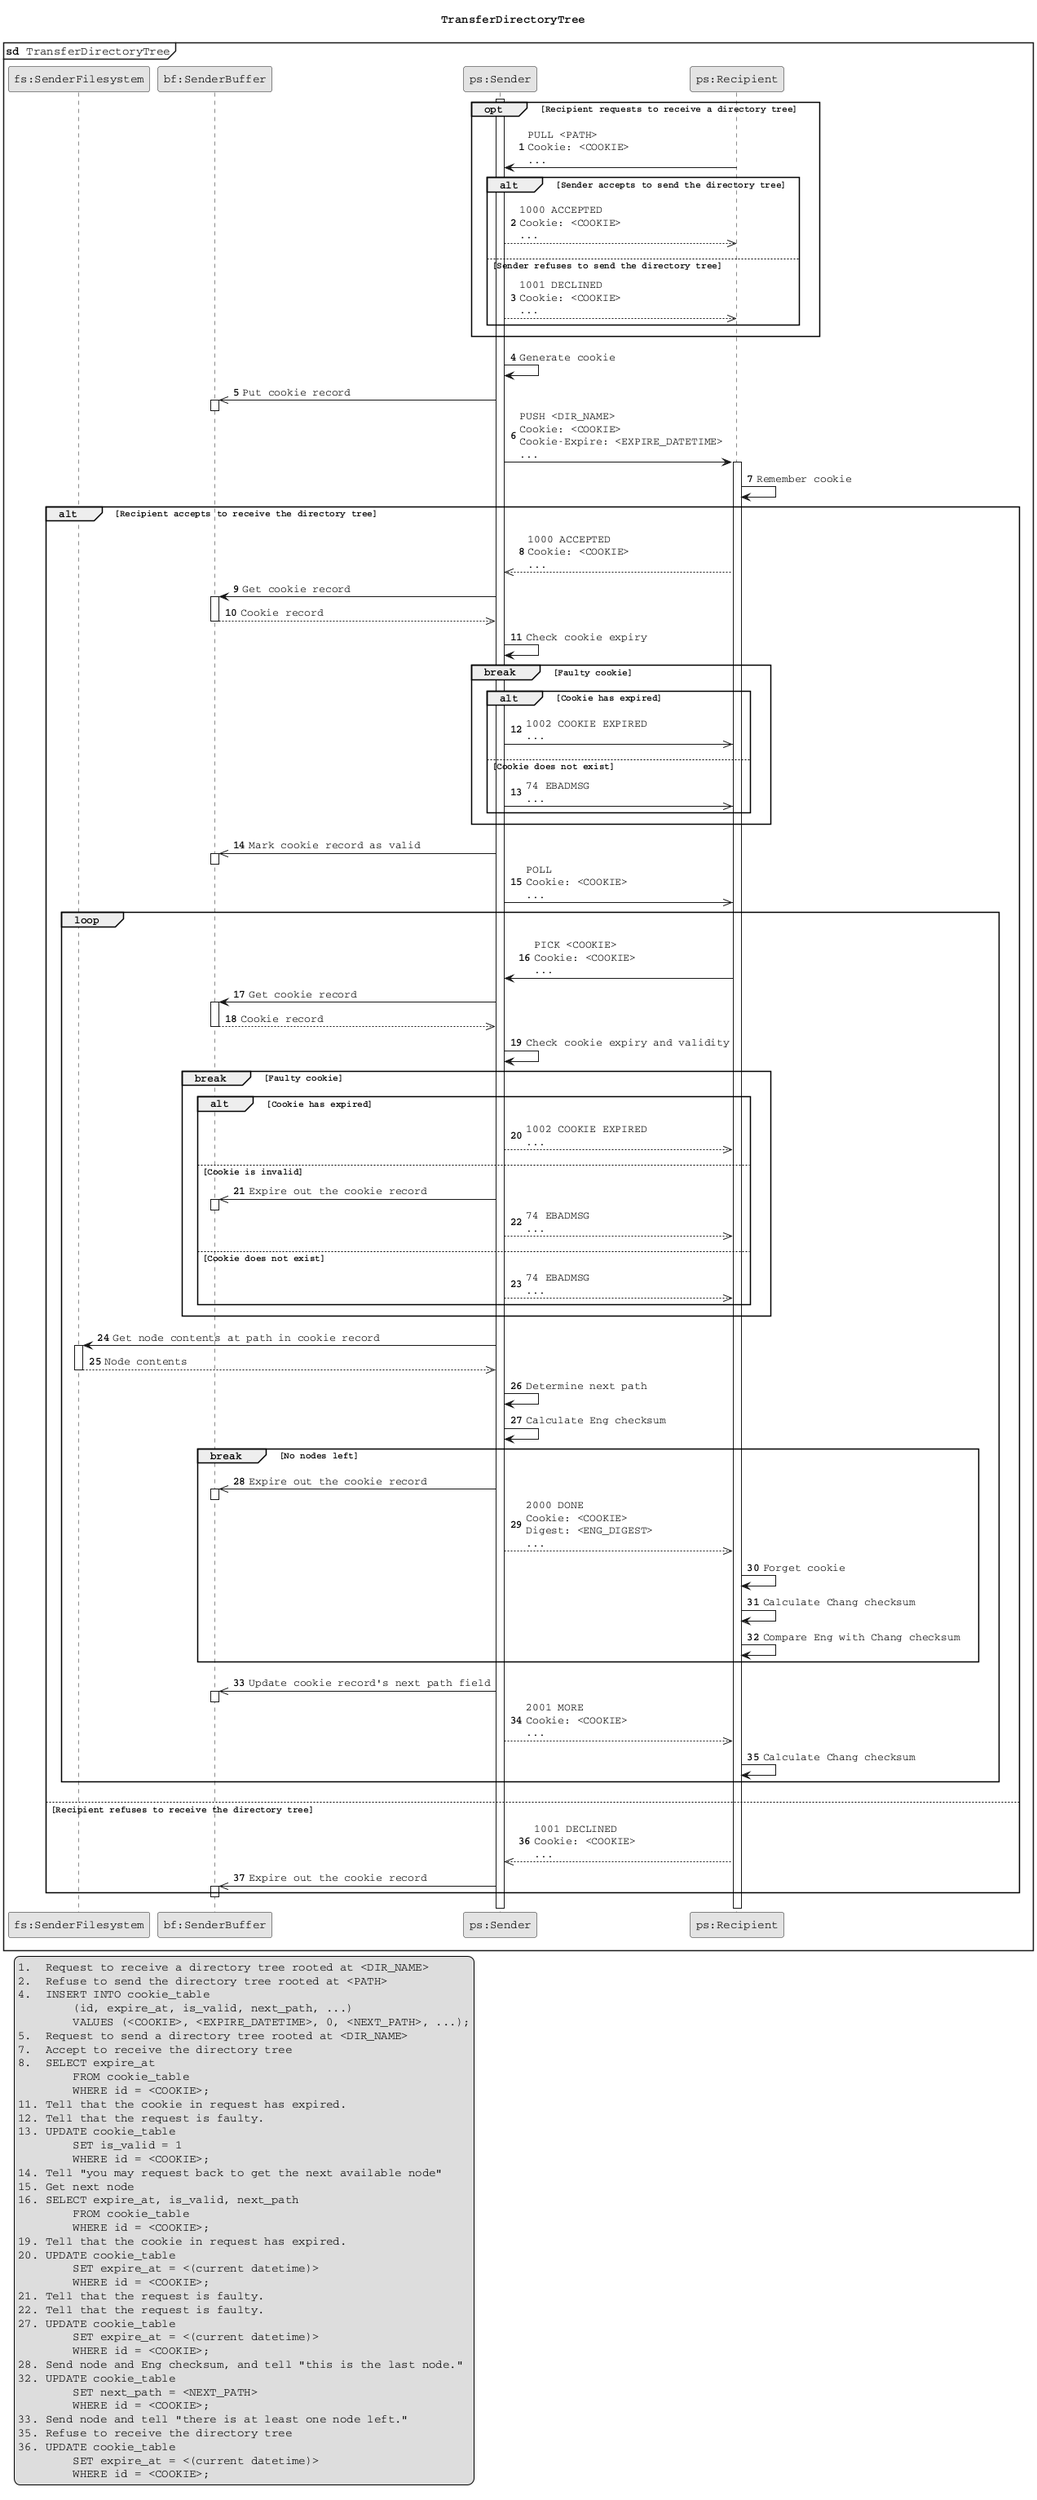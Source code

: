 @startuml
!pragma teoz true
skinparam monochrome true
skinparam defaultFontName Courier

title TransferDirectoryTree
mainframe **sd** TransferDirectoryTree

participant "fs:SenderFilesystem" as SenderFS
participant "bf:SenderBuffer" as SenderBF
participant "ps:Sender" as Sender
participant "ps:Recipient" as Recipient
' participant "fs:RecipientFilesystem" as RecipientFS

autonumber

legend bottom left
1.  Request to receive a directory tree rooted at <DIR_NAME>
2.  Refuse to send the directory tree rooted at <PATH>
4.  INSERT INTO cookie_table
        (id, expire_at, is_valid, next_path, ...)
        VALUES (<COOKIE>, <EXPIRE_DATETIME>, 0, <NEXT_PATH>, ...);
5.  Request to send a directory tree rooted at <DIR_NAME>
7.  Accept to receive the directory tree
8.  SELECT expire_at
        FROM cookie_table
        WHERE id = <COOKIE>;
11. Tell that the cookie in request has expired.
12. Tell that the request is faulty.
13. UPDATE cookie_table
        SET is_valid = 1
        WHERE id = <COOKIE>;
14. Tell "you may request back to get the next available node"
15. Get next node
16. SELECT expire_at, is_valid, next_path
        FROM cookie_table
        WHERE id = <COOKIE>;
19. Tell that the cookie in request has expired.
20. UPDATE cookie_table
        SET expire_at = <(current datetime)>
        WHERE id = <COOKIE>;
21. Tell that the request is faulty.
22. Tell that the request is faulty.
27. UPDATE cookie_table
        SET expire_at = <(current datetime)>
        WHERE id = <COOKIE>;
28. Send node and Eng checksum, and tell "this is the last node."
32. UPDATE cookie_table
        SET next_path = <NEXT_PATH>
        WHERE id = <COOKIE>;
33. Send node and tell "there is at least one node left."
35. Refuse to receive the directory tree
36. UPDATE cookie_table
        SET expire_at = <(current datetime)>
        WHERE id = <COOKIE>;
endlegend

activate Sender

' opt 0
opt Recipient requests to receive a directory tree

Recipient -> Sender: PULL <PATH>\nCookie: <COOKIE>\n...

' opt 0 alt 0
alt Sender accepts to send the directory tree

Sender -->> Recipient: 1000 ACCEPTED\nCookie: <COOKIE>\n...

' opt 0 alt 0
else Sender refuses to send the directory tree

Sender -->> Recipient: 1001 DECLINED\nCookie: <COOKIE>\n...

' opt 0 alt 0
end

' opt 0
end

Sender -> Sender: Generate cookie

Sender ->> SenderBF: Put cookie record
activate SenderBF
deactivate SenderBF

Sender -> Recipient: PUSH <DIR_NAME>\nCookie: <COOKIE>\nCookie-Expire: <EXPIRE_DATETIME>\n...

activate Recipient

Recipient -> Recipient: Remember cookie

' alt 0
alt Recipient accepts to receive the directory tree

Recipient -->> Sender: 1000 ACCEPTED\nCookie: <COOKIE>\n...

Sender -> SenderBF: Get cookie record
activate SenderBF
SenderBF -->> Sender: Cookie record
deactivate SenderBF

Sender -> Sender: Check cookie expiry

' break 0
break Faulty cookie

' break 0 alt 0
alt Cookie has expired

Sender ->> Recipient: 1002 COOKIE EXPIRED\n...

else Cookie does not exist

Sender ->> Recipient:  74 EBADMSG\n...

' break 0 alt 0
end

' break 0
end

Sender ->> SenderBF: Mark cookie record as valid
activate SenderBF
deactivate SenderBF

Sender ->> Recipient: POLL\nCookie: <COOKIE>\n...

' loop 0
loop

Recipient -> Sender: PICK <COOKIE>\nCookie: <COOKIE>\n...

Sender -> SenderBF: Get cookie record
activate SenderBF
SenderBF -->> Sender: Cookie record
deactivate SenderBF

Sender -> Sender: Check cookie expiry and validity

' break 1
break Faulty cookie

' break 1 alt 0
alt Cookie has expired

Sender -->> Recipient: 1002 COOKIE EXPIRED\n...

else Cookie is invalid

Sender ->> SenderBF: Expire out the cookie record
activate SenderBF
deactivate SenderBF

Sender -->> Recipient: 74 EBADMSG\n...

else Cookie does not exist

Sender -->> Recipient:  74 EBADMSG\n...

' break 1 alt 0
end

' break 1
end

Sender -> SenderFS: Get node contents at path in cookie record
activate SenderFS
SenderFS -->> Sender: Node contents
deactivate SenderFS

Sender -> Sender: Determine next path
Sender -> Sender: Calculate Eng checksum

' break 2
break No nodes left

Sender ->> SenderBF: Expire out the cookie record
activate SenderBF
deactivate SenderBF

Sender -->> Recipient: 2000 DONE\nCookie: <COOKIE>\nDigest: <ENG_DIGEST>\n...
Recipient -> Recipient: Forget cookie
Recipient -> Recipient: Calculate Chang checksum
Recipient -> Recipient: Compare Eng with Chang checksum

' break 2
end

Sender ->> SenderBF: Update cookie record's next path field
activate SenderBF
deactivate SenderBF

Sender -->> Recipient: 2001 MORE\nCookie: <COOKIE>\n...
Recipient -> Recipient: Calculate Chang checksum

' loop 0
end

' alt 0
else Recipient refuses to receive the directory tree

Recipient -->> Sender: 1001 DECLINED\nCookie: <COOKIE>\n...

Sender ->> SenderBF: Expire out the cookie record
activate SenderBF
deactivate SenderBF

'alt 0
end

' Sender ->> Recipient: 54 ECONNRESET\n...
' Recipient -> Recipient: Terminate

deactivate Recipient
deactivate Sender
@enduml
